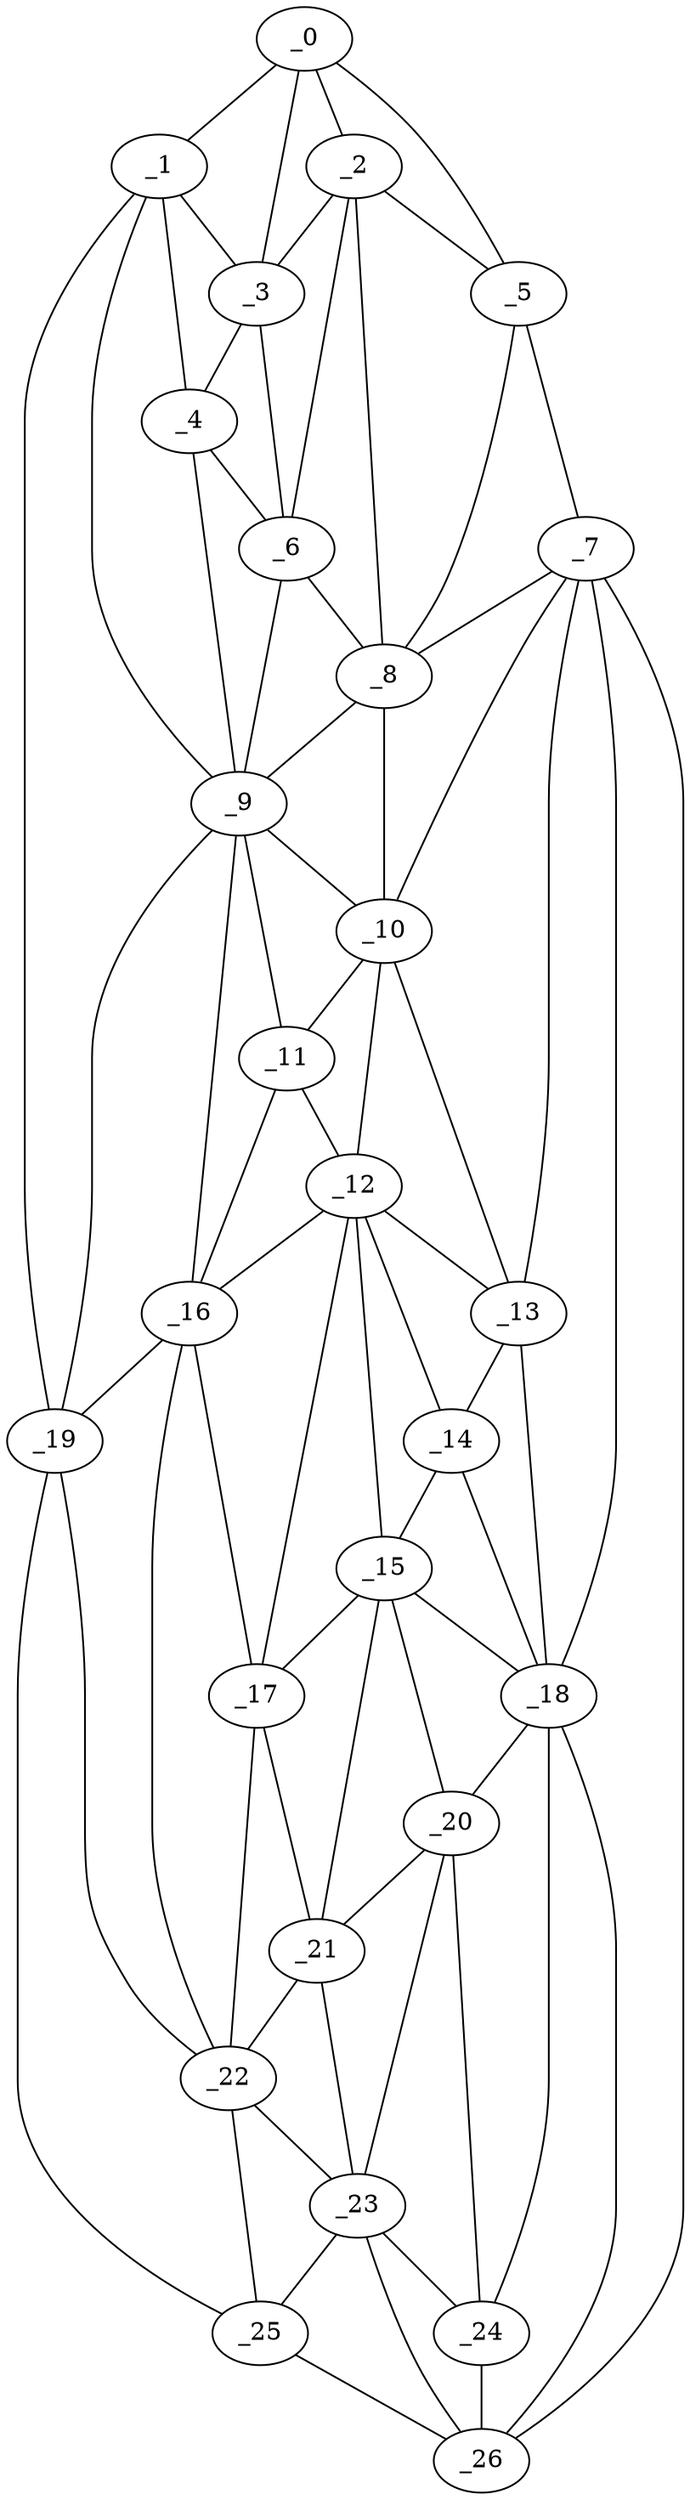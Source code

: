 graph "obj96__200.gxl" {
	_0	 [x=5,
		y=55];
	_1	 [x=5,
		y=79];
	_0 -- _1	 [valence=1];
	_2	 [x=17,
		y=50];
	_0 -- _2	 [valence=2];
	_3	 [x=17,
		y=62];
	_0 -- _3	 [valence=2];
	_5	 [x=24,
		y=40];
	_0 -- _5	 [valence=1];
	_1 -- _3	 [valence=1];
	_4	 [x=17,
		y=75];
	_1 -- _4	 [valence=2];
	_9	 [x=33,
		y=81];
	_1 -- _9	 [valence=2];
	_19	 [x=105,
		y=94];
	_1 -- _19	 [valence=1];
	_2 -- _3	 [valence=2];
	_2 -- _5	 [valence=2];
	_6	 [x=26,
		y=63];
	_2 -- _6	 [valence=2];
	_8	 [x=33,
		y=62];
	_2 -- _8	 [valence=1];
	_3 -- _4	 [valence=2];
	_3 -- _6	 [valence=2];
	_4 -- _6	 [valence=2];
	_4 -- _9	 [valence=2];
	_7	 [x=33,
		y=35];
	_5 -- _7	 [valence=1];
	_5 -- _8	 [valence=2];
	_6 -- _8	 [valence=1];
	_6 -- _9	 [valence=2];
	_7 -- _8	 [valence=2];
	_10	 [x=60,
		y=71];
	_7 -- _10	 [valence=2];
	_13	 [x=77,
		y=46];
	_7 -- _13	 [valence=2];
	_18	 [x=97,
		y=44];
	_7 -- _18	 [valence=2];
	_26	 [x=126,
		y=46];
	_7 -- _26	 [valence=1];
	_8 -- _9	 [valence=2];
	_8 -- _10	 [valence=2];
	_9 -- _10	 [valence=2];
	_11	 [x=66,
		y=72];
	_9 -- _11	 [valence=2];
	_16	 [x=95,
		y=90];
	_9 -- _16	 [valence=2];
	_9 -- _19	 [valence=2];
	_10 -- _11	 [valence=2];
	_12	 [x=75,
		y=67];
	_10 -- _12	 [valence=2];
	_10 -- _13	 [valence=2];
	_11 -- _12	 [valence=2];
	_11 -- _16	 [valence=2];
	_12 -- _13	 [valence=2];
	_14	 [x=81,
		y=59];
	_12 -- _14	 [valence=1];
	_15	 [x=94,
		y=62];
	_12 -- _15	 [valence=2];
	_12 -- _16	 [valence=2];
	_17	 [x=96,
		y=72];
	_12 -- _17	 [valence=2];
	_13 -- _14	 [valence=1];
	_13 -- _18	 [valence=2];
	_14 -- _15	 [valence=2];
	_14 -- _18	 [valence=2];
	_15 -- _17	 [valence=1];
	_15 -- _18	 [valence=1];
	_20	 [x=107,
		y=48];
	_15 -- _20	 [valence=2];
	_21	 [x=107,
		y=70];
	_15 -- _21	 [valence=2];
	_16 -- _17	 [valence=2];
	_16 -- _19	 [valence=1];
	_22	 [x=113,
		y=79];
	_16 -- _22	 [valence=1];
	_17 -- _21	 [valence=2];
	_17 -- _22	 [valence=2];
	_18 -- _20	 [valence=1];
	_24	 [x=116,
		y=46];
	_18 -- _24	 [valence=2];
	_18 -- _26	 [valence=1];
	_19 -- _22	 [valence=2];
	_25	 [x=125,
		y=70];
	_19 -- _25	 [valence=1];
	_20 -- _21	 [valence=2];
	_23	 [x=115,
		y=68];
	_20 -- _23	 [valence=2];
	_20 -- _24	 [valence=2];
	_21 -- _22	 [valence=2];
	_21 -- _23	 [valence=1];
	_22 -- _23	 [valence=2];
	_22 -- _25	 [valence=1];
	_23 -- _24	 [valence=1];
	_23 -- _25	 [valence=2];
	_23 -- _26	 [valence=2];
	_24 -- _26	 [valence=1];
	_25 -- _26	 [valence=1];
}
